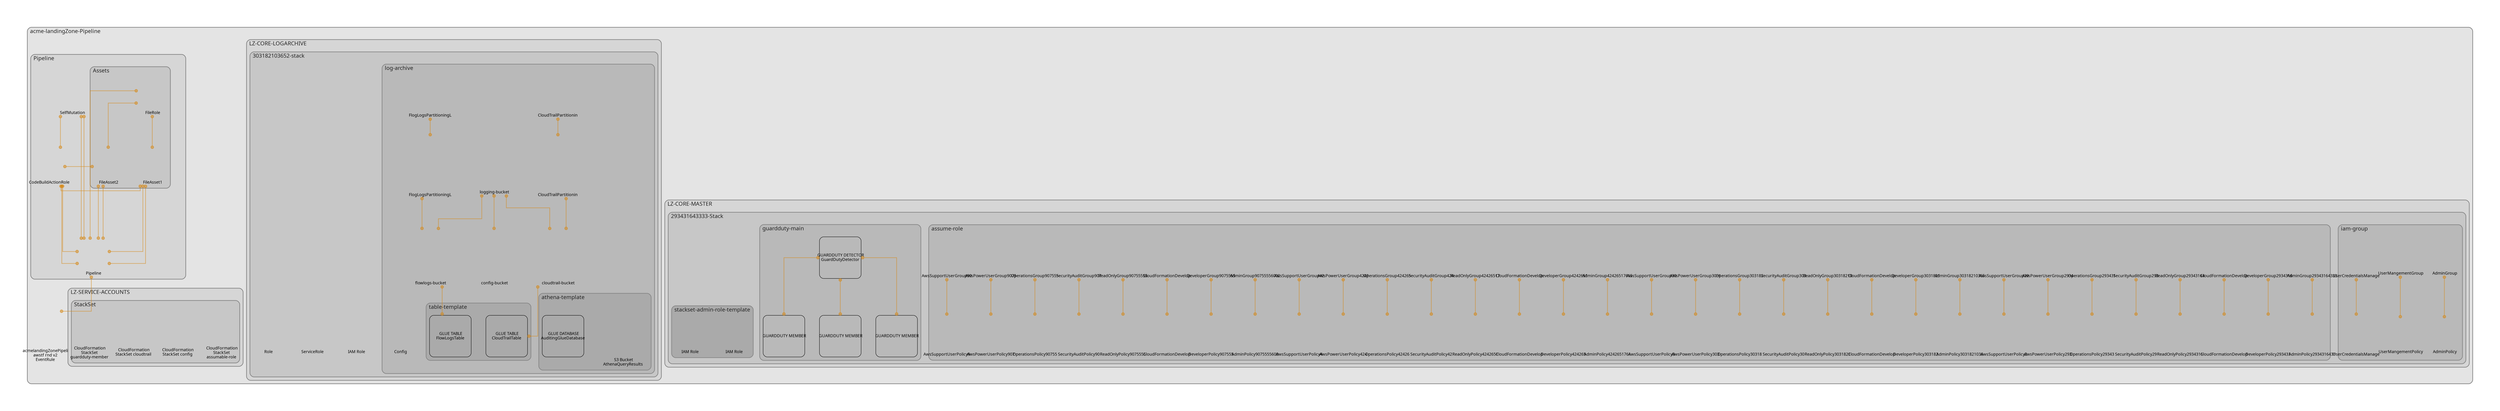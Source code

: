 digraph "Diagram" {
  splines = "ortho";
  pad = "1.0";
  nodesep = "0.60";
  ranksep = "0.75";
  fontname = "Sans-Serif";
  fontsize = "15";
  dpi = "200";
  rankdir = "BT";
  compound = "true";
  fontcolor = "#222222";
  edge [
    color = "#D5871488",
    penwidth = 2,
    arrowhead = "dot",
    arrowtail = "dot",
  ];
  node [
    shape = "box",
    style = "rounded",
    fixedsize = true,
    width = 1.7,
    height = 1.7,
    labelloc = "c",
    imagescale = true,
    fontname = "Sans-Serif",
    fontsize = 8,
    margin = 8,
  ];
  subgraph "acme-landingZone-Pipeline" {
    subgraph "cluster-SubGraph.acme-landingZone-Pipeline" {
      graph [
        label = "acme-landingZone-Pipeline",
        labelloc = "b",
        labeljust = "l",
        margin = "10",
        fontsize = "16",
        penwidth = "2",
        pencolor = "#888888",
        style = "filled,rounded",
        fillcolor = "#e4e4e4",
      ];
      "acme-landingZone-Pipeline/Repository/acmelandingZonePipeline94868EA7-awstf-rnd-v2-EventRule" [
        label = "\nacmelandingZonePipeli\nawstf rnd v2\nEventRule",
        fontsize = 12,
        image = "/Users/younghonoh/.npm/_npx/b98735c91b702b55/node_modules/cdk-dia/icons/aws/Service/Arch_App-Integration/Arch_64/Arch_Amazon-EventBridge_64@5x.png",
        imagescale = "true",
        imagepos = "tc",
        penwidth = "0",
        shape = "node",
        fixedsize = "true",
        labelloc = "b",
        width = 1.2,
        height = 2.114,
      ];
      subgraph "cluster-SubGraph.Pipeline" {
        graph [
          label = "Pipeline",
          labelloc = "b",
          labeljust = "l",
          margin = "10",
          fontsize = "16",
          penwidth = "2",
          pencolor = "#888888",
          style = "filled,rounded",
          fillcolor = "#d6d6d6",
        ];
        "acme-landingZone-Pipeline/Pipeline/Pipeline" [
          label = " Pipeline",
          fontsize = 12,
          image = "/Users/younghonoh/.npm/_npx/b98735c91b702b55/node_modules/cdk-dia/icons/aws/Service/Arch_Developer- Tools/64/Arch_AWS-CodePipeline_64@5x.png",
          imagescale = "true",
          imagepos = "tc",
          penwidth = "0",
          shape = "node",
          fixedsize = "true",
          labelloc = "b",
          width = 1.2,
          height = 1.466,
        ];
        "acme-landingZone-Pipeline/Pipeline/CodeBuildActionRole" [
          label = " CodeBuildActionRole",
          fontsize = 12,
          image = "/Users/younghonoh/.npm/_npx/b98735c91b702b55/node_modules/cdk-dia/icons/aws/Service/Arch_Security-Identity-Compliance/64/Arch_AWS-Identity-and-Access-Management_64@5x.png",
          imagescale = "true",
          imagepos = "tc",
          penwidth = "0",
          shape = "node",
          fixedsize = "true",
          labelloc = "b",
          width = 1.2,
          height = 1.466,
        ];
        "acme-landingZone-Pipeline/Pipeline/UpdatePipeline/SelfMutation" [
          label = " SelfMutation",
          fontsize = 12,
          image = "/Users/younghonoh/.npm/_npx/b98735c91b702b55/node_modules/cdk-dia/icons/aws/Service/Arch_Developer- Tools/64/Arch_Amazon-CodeBuild_64@5x.png",
          imagescale = "true",
          imagepos = "tc",
          penwidth = "0",
          shape = "node",
          fixedsize = "true",
          labelloc = "b",
          width = 1.2,
          height = 1.466,
        ];
        subgraph "cluster-SubGraph.Assets" {
          graph [
            label = "Assets",
            labelloc = "b",
            labeljust = "l",
            margin = "10",
            fontsize = "16",
            penwidth = "2",
            pencolor = "#888888",
            style = "filled,rounded",
            fillcolor = "#c7c7c7",
          ];
          "acme-landingZone-Pipeline/Pipeline/Assets/FileRole" [
            label = " FileRole",
            fontsize = 12,
            image = "/Users/younghonoh/.npm/_npx/b98735c91b702b55/node_modules/cdk-dia/icons/aws/Service/Arch_Security-Identity-Compliance/64/Arch_AWS-Identity-and-Access-Management_64@5x.png",
            imagescale = "true",
            imagepos = "tc",
            penwidth = "0",
            shape = "node",
            fixedsize = "true",
            labelloc = "b",
            width = 1.2,
            height = 1.466,
          ];
          "acme-landingZone-Pipeline/Pipeline/Assets/FileAsset1" [
            label = " FileAsset1",
            fontsize = 12,
            image = "/Users/younghonoh/.npm/_npx/b98735c91b702b55/node_modules/cdk-dia/icons/aws/Service/Arch_Developer- Tools/64/Arch_Amazon-CodeBuild_64@5x.png",
            imagescale = "true",
            imagepos = "tc",
            penwidth = "0",
            shape = "node",
            fixedsize = "true",
            labelloc = "b",
            width = 1.2,
            height = 1.466,
          ];
          "acme-landingZone-Pipeline/Pipeline/Assets/FileAsset2" [
            label = " FileAsset2",
            fontsize = 12,
            image = "/Users/younghonoh/.npm/_npx/b98735c91b702b55/node_modules/cdk-dia/icons/aws/Service/Arch_Developer- Tools/64/Arch_Amazon-CodeBuild_64@5x.png",
            imagescale = "true",
            imagepos = "tc",
            penwidth = "0",
            shape = "node",
            fixedsize = "true",
            labelloc = "b",
            width = 1.2,
            height = 1.466,
          ];
        }
      }
      subgraph "cluster-SubGraph.LZ-CORE-MASTER" {
        graph [
          label = "LZ-CORE-MASTER",
          labelloc = "b",
          labeljust = "l",
          margin = "10",
          fontsize = "16",
          penwidth = "2",
          pencolor = "#888888",
          style = "filled,rounded",
          fillcolor = "#d6d6d6",
        ];
        subgraph "cluster-SubGraph.293431643333-Stack" {
          graph [
            label = "293431643333-Stack",
            labelloc = "b",
            labeljust = "l",
            margin = "10",
            fontsize = "16",
            penwidth = "2",
            pencolor = "#888888",
            style = "filled,rounded",
            fillcolor = "#c7c7c7",
          ];
          subgraph "cluster-SubGraph.iam-group" {
            graph [
              label = "iam-group",
              labelloc = "b",
              labeljust = "l",
              margin = "10",
              fontsize = "16",
              penwidth = "2",
              pencolor = "#888888",
              style = "filled,rounded",
              fillcolor = "#b9b9b9",
            ];
            "acme-landingZone-Pipeline/LZ-CORE-MASTER/293431643333-Stack/iam-group/AdminGroup" [
              label = " AdminGroup",
              fontsize = 12,
              image = "/Users/younghonoh/.npm/_npx/b98735c91b702b55/node_modules/cdk-dia/icons/aws/Service/Arch_Security-Identity-Compliance/64/Arch_AWS-Identity-and-Access-Management_64@5x.png",
              imagescale = "true",
              imagepos = "tc",
              penwidth = "0",
              shape = "node",
              fixedsize = "true",
              labelloc = "b",
              width = 1.2,
              height = 1.466,
            ];
            "acme-landingZone-Pipeline/LZ-CORE-MASTER/293431643333-Stack/iam-group/AdminPolicy" [
              label = " AdminPolicy",
              fontsize = 12,
              image = "/Users/younghonoh/.npm/_npx/b98735c91b702b55/node_modules/cdk-dia/icons/aws/Service/Arch_Security-Identity-Compliance/64/Arch_AWS-Identity-and-Access-Management_64@5x.png",
              imagescale = "true",
              imagepos = "tc",
              penwidth = "0",
              shape = "node",
              fixedsize = "true",
              labelloc = "b",
              width = 1.2,
              height = 1.466,
            ];
            "acme-landingZone-Pipeline/LZ-CORE-MASTER/293431643333-Stack/iam-group/UserMangementGroup" [
              label = " UserMangementGroup",
              fontsize = 12,
              image = "/Users/younghonoh/.npm/_npx/b98735c91b702b55/node_modules/cdk-dia/icons/aws/Service/Arch_Security-Identity-Compliance/64/Arch_AWS-Identity-and-Access-Management_64@5x.png",
              imagescale = "true",
              imagepos = "tc",
              penwidth = "0",
              shape = "node",
              fixedsize = "true",
              labelloc = "b",
              width = 1.2,
              height = 1.466,
            ];
            "acme-landingZone-Pipeline/LZ-CORE-MASTER/293431643333-Stack/iam-group/UserMangementPolicy" [
              label = " UserMangementPolicy",
              fontsize = 12,
              image = "/Users/younghonoh/.npm/_npx/b98735c91b702b55/node_modules/cdk-dia/icons/aws/Service/Arch_Security-Identity-Compliance/64/Arch_AWS-Identity-and-Access-Management_64@5x.png",
              imagescale = "true",
              imagepos = "tc",
              penwidth = "0",
              shape = "node",
              fixedsize = "true",
              labelloc = "b",
              width = 1.2,
              height = 1.466,
            ];
            "acme-landingZone-Pipeline/LZ-CORE-MASTER/293431643333-Stack/iam-group/UserCredentialsManagement" [
              label = "\nUserCredentialsManage",
              fontsize = 12,
              image = "/Users/younghonoh/.npm/_npx/b98735c91b702b55/node_modules/cdk-dia/icons/aws/Service/Arch_Security-Identity-Compliance/64/Arch_AWS-Identity-and-Access-Management_64@5x.png",
              imagescale = "true",
              imagepos = "tc",
              penwidth = "0",
              shape = "node",
              fixedsize = "true",
              labelloc = "b",
              width = 1.2,
              height = 1.682,
            ];
            "acme-landingZone-Pipeline/LZ-CORE-MASTER/293431643333-Stack/iam-group/UserCredentialsManagementPolicy" [
              label = "\nUserCredentialsManage",
              fontsize = 12,
              image = "/Users/younghonoh/.npm/_npx/b98735c91b702b55/node_modules/cdk-dia/icons/aws/Service/Arch_Security-Identity-Compliance/64/Arch_AWS-Identity-and-Access-Management_64@5x.png",
              imagescale = "true",
              imagepos = "tc",
              penwidth = "0",
              shape = "node",
              fixedsize = "true",
              labelloc = "b",
              width = 1.2,
              height = 1.682,
            ];
          }
          subgraph "cluster-SubGraph.assume-role" {
            graph [
              label = "assume-role",
              labelloc = "b",
              labeljust = "l",
              margin = "10",
              fontsize = "16",
              penwidth = "2",
              pencolor = "#888888",
              style = "filled,rounded",
              fillcolor = "#b9b9b9",
            ];
            "acme-landingZone-Pipeline/LZ-CORE-MASTER/293431643333-Stack/assume-role/AdminGroup293431643333" [
              label = "\nAdminGroup29343164333",
              fontsize = 12,
              image = "/Users/younghonoh/.npm/_npx/b98735c91b702b55/node_modules/cdk-dia/icons/aws/Service/Arch_Security-Identity-Compliance/64/Arch_AWS-Identity-and-Access-Management_64@5x.png",
              imagescale = "true",
              imagepos = "tc",
              penwidth = "0",
              shape = "node",
              fixedsize = "true",
              labelloc = "b",
              width = 1.2,
              height = 1.682,
            ];
            "acme-landingZone-Pipeline/LZ-CORE-MASTER/293431643333-Stack/assume-role/AdminPolicy293431643333" [
              label = "\nAdminPolicy2934316433",
              fontsize = 12,
              image = "/Users/younghonoh/.npm/_npx/b98735c91b702b55/node_modules/cdk-dia/icons/aws/Service/Arch_Security-Identity-Compliance/64/Arch_AWS-Identity-and-Access-Management_64@5x.png",
              imagescale = "true",
              imagepos = "tc",
              penwidth = "0",
              shape = "node",
              fixedsize = "true",
              labelloc = "b",
              width = 1.2,
              height = 1.682,
            ];
            "acme-landingZone-Pipeline/LZ-CORE-MASTER/293431643333-Stack/assume-role/DeveloperGroup293431643333" [
              label = "\nDeveloperGroup2934316",
              fontsize = 12,
              image = "/Users/younghonoh/.npm/_npx/b98735c91b702b55/node_modules/cdk-dia/icons/aws/Service/Arch_Security-Identity-Compliance/64/Arch_AWS-Identity-and-Access-Management_64@5x.png",
              imagescale = "true",
              imagepos = "tc",
              penwidth = "0",
              shape = "node",
              fixedsize = "true",
              labelloc = "b",
              width = 1.2,
              height = 1.682,
            ];
            "acme-landingZone-Pipeline/LZ-CORE-MASTER/293431643333-Stack/assume-role/DeveloperPolicy293431643333" [
              label = "\nDeveloperPolicy293431",
              fontsize = 12,
              image = "/Users/younghonoh/.npm/_npx/b98735c91b702b55/node_modules/cdk-dia/icons/aws/Service/Arch_Security-Identity-Compliance/64/Arch_AWS-Identity-and-Access-Management_64@5x.png",
              imagescale = "true",
              imagepos = "tc",
              penwidth = "0",
              shape = "node",
              fixedsize = "true",
              labelloc = "b",
              width = 1.2,
              height = 1.682,
            ];
            "acme-landingZone-Pipeline/LZ-CORE-MASTER/293431643333-Stack/assume-role/CloudFormationDeveloperGroup293431643333" [
              label = "\nCloudFormationDevelop",
              fontsize = 12,
              image = "/Users/younghonoh/.npm/_npx/b98735c91b702b55/node_modules/cdk-dia/icons/aws/Service/Arch_Security-Identity-Compliance/64/Arch_AWS-Identity-and-Access-Management_64@5x.png",
              imagescale = "true",
              imagepos = "tc",
              penwidth = "0",
              shape = "node",
              fixedsize = "true",
              labelloc = "b",
              width = 1.2,
              height = 1.682,
            ];
            "acme-landingZone-Pipeline/LZ-CORE-MASTER/293431643333-Stack/assume-role/CloudFormationDeveloperPolicy293431643333" [
              label = "\nCloudFormationDevelop",
              fontsize = 12,
              image = "/Users/younghonoh/.npm/_npx/b98735c91b702b55/node_modules/cdk-dia/icons/aws/Service/Arch_Security-Identity-Compliance/64/Arch_AWS-Identity-and-Access-Management_64@5x.png",
              imagescale = "true",
              imagepos = "tc",
              penwidth = "0",
              shape = "node",
              fixedsize = "true",
              labelloc = "b",
              width = 1.2,
              height = 1.682,
            ];
            "acme-landingZone-Pipeline/LZ-CORE-MASTER/293431643333-Stack/assume-role/ReadOnlyGroup293431643333" [
              label = "\nReadOnlyGroup29343164",
              fontsize = 12,
              image = "/Users/younghonoh/.npm/_npx/b98735c91b702b55/node_modules/cdk-dia/icons/aws/Service/Arch_Security-Identity-Compliance/64/Arch_AWS-Identity-and-Access-Management_64@5x.png",
              imagescale = "true",
              imagepos = "tc",
              penwidth = "0",
              shape = "node",
              fixedsize = "true",
              labelloc = "b",
              width = 1.2,
              height = 1.682,
            ];
            "acme-landingZone-Pipeline/LZ-CORE-MASTER/293431643333-Stack/assume-role/ReadOnlyPolicy293431643333" [
              label = "\nReadOnlyPolicy2934316",
              fontsize = 12,
              image = "/Users/younghonoh/.npm/_npx/b98735c91b702b55/node_modules/cdk-dia/icons/aws/Service/Arch_Security-Identity-Compliance/64/Arch_AWS-Identity-and-Access-Management_64@5x.png",
              imagescale = "true",
              imagepos = "tc",
              penwidth = "0",
              shape = "node",
              fixedsize = "true",
              labelloc = "b",
              width = 1.2,
              height = 1.682,
            ];
            "acme-landingZone-Pipeline/LZ-CORE-MASTER/293431643333-Stack/assume-role/SecurityAuditGroup293431643333" [
              label = "\nSecurityAuditGroup293",
              fontsize = 12,
              image = "/Users/younghonoh/.npm/_npx/b98735c91b702b55/node_modules/cdk-dia/icons/aws/Service/Arch_Security-Identity-Compliance/64/Arch_AWS-Identity-and-Access-Management_64@5x.png",
              imagescale = "true",
              imagepos = "tc",
              penwidth = "0",
              shape = "node",
              fixedsize = "true",
              labelloc = "b",
              width = 1.2,
              height = 1.682,
            ];
            "acme-landingZone-Pipeline/LZ-CORE-MASTER/293431643333-Stack/assume-role/SecurityAuditPolicy293431643333" [
              label = "\nSecurityAuditPolicy29",
              fontsize = 12,
              image = "/Users/younghonoh/.npm/_npx/b98735c91b702b55/node_modules/cdk-dia/icons/aws/Service/Arch_Security-Identity-Compliance/64/Arch_AWS-Identity-and-Access-Management_64@5x.png",
              imagescale = "true",
              imagepos = "tc",
              penwidth = "0",
              shape = "node",
              fixedsize = "true",
              labelloc = "b",
              width = 1.2,
              height = 1.682,
            ];
            "acme-landingZone-Pipeline/LZ-CORE-MASTER/293431643333-Stack/assume-role/OperationsGroup293431643333" [
              label = "\nOperationsGroup293431",
              fontsize = 12,
              image = "/Users/younghonoh/.npm/_npx/b98735c91b702b55/node_modules/cdk-dia/icons/aws/Service/Arch_Security-Identity-Compliance/64/Arch_AWS-Identity-and-Access-Management_64@5x.png",
              imagescale = "true",
              imagepos = "tc",
              penwidth = "0",
              shape = "node",
              fixedsize = "true",
              labelloc = "b",
              width = 1.2,
              height = 1.682,
            ];
            "acme-landingZone-Pipeline/LZ-CORE-MASTER/293431643333-Stack/assume-role/OperationsPolicy293431643333" [
              label = "\nOperationsPolicy29343",
              fontsize = 12,
              image = "/Users/younghonoh/.npm/_npx/b98735c91b702b55/node_modules/cdk-dia/icons/aws/Service/Arch_Security-Identity-Compliance/64/Arch_AWS-Identity-and-Access-Management_64@5x.png",
              imagescale = "true",
              imagepos = "tc",
              penwidth = "0",
              shape = "node",
              fixedsize = "true",
              labelloc = "b",
              width = 1.2,
              height = 1.682,
            ];
            "acme-landingZone-Pipeline/LZ-CORE-MASTER/293431643333-Stack/assume-role/AwsPowerUserGroup293431643333" [
              label = "\nAwsPowerUserGroup2934",
              fontsize = 12,
              image = "/Users/younghonoh/.npm/_npx/b98735c91b702b55/node_modules/cdk-dia/icons/aws/Service/Arch_Security-Identity-Compliance/64/Arch_AWS-Identity-and-Access-Management_64@5x.png",
              imagescale = "true",
              imagepos = "tc",
              penwidth = "0",
              shape = "node",
              fixedsize = "true",
              labelloc = "b",
              width = 1.2,
              height = 1.682,
            ];
            "acme-landingZone-Pipeline/LZ-CORE-MASTER/293431643333-Stack/assume-role/AwsPowerUserPolicy293431643333" [
              label = "\nAwsPowerUserPolicy293",
              fontsize = 12,
              image = "/Users/younghonoh/.npm/_npx/b98735c91b702b55/node_modules/cdk-dia/icons/aws/Service/Arch_Security-Identity-Compliance/64/Arch_AWS-Identity-and-Access-Management_64@5x.png",
              imagescale = "true",
              imagepos = "tc",
              penwidth = "0",
              shape = "node",
              fixedsize = "true",
              labelloc = "b",
              width = 1.2,
              height = 1.682,
            ];
            "acme-landingZone-Pipeline/LZ-CORE-MASTER/293431643333-Stack/assume-role/AwsSupportUserGroup293431643333" [
              label = "\nAwsSupportUserGroup29",
              fontsize = 12,
              image = "/Users/younghonoh/.npm/_npx/b98735c91b702b55/node_modules/cdk-dia/icons/aws/Service/Arch_Security-Identity-Compliance/64/Arch_AWS-Identity-and-Access-Management_64@5x.png",
              imagescale = "true",
              imagepos = "tc",
              penwidth = "0",
              shape = "node",
              fixedsize = "true",
              labelloc = "b",
              width = 1.2,
              height = 1.682,
            ];
            "acme-landingZone-Pipeline/LZ-CORE-MASTER/293431643333-Stack/assume-role/AwsSupportUserPolicy293431643333" [
              label = "\nAwsSupportUserPolicy2",
              fontsize = 12,
              image = "/Users/younghonoh/.npm/_npx/b98735c91b702b55/node_modules/cdk-dia/icons/aws/Service/Arch_Security-Identity-Compliance/64/Arch_AWS-Identity-and-Access-Management_64@5x.png",
              imagescale = "true",
              imagepos = "tc",
              penwidth = "0",
              shape = "node",
              fixedsize = "true",
              labelloc = "b",
              width = 1.2,
              height = 1.682,
            ];
            "acme-landingZone-Pipeline/LZ-CORE-MASTER/293431643333-Stack/assume-role/AdminGroup303182103652" [
              label = "\nAdminGroup30318210365",
              fontsize = 12,
              image = "/Users/younghonoh/.npm/_npx/b98735c91b702b55/node_modules/cdk-dia/icons/aws/Service/Arch_Security-Identity-Compliance/64/Arch_AWS-Identity-and-Access-Management_64@5x.png",
              imagescale = "true",
              imagepos = "tc",
              penwidth = "0",
              shape = "node",
              fixedsize = "true",
              labelloc = "b",
              width = 1.2,
              height = 1.682,
            ];
            "acme-landingZone-Pipeline/LZ-CORE-MASTER/293431643333-Stack/assume-role/AdminPolicy303182103652" [
              label = "\nAdminPolicy3031821036",
              fontsize = 12,
              image = "/Users/younghonoh/.npm/_npx/b98735c91b702b55/node_modules/cdk-dia/icons/aws/Service/Arch_Security-Identity-Compliance/64/Arch_AWS-Identity-and-Access-Management_64@5x.png",
              imagescale = "true",
              imagepos = "tc",
              penwidth = "0",
              shape = "node",
              fixedsize = "true",
              labelloc = "b",
              width = 1.2,
              height = 1.682,
            ];
            "acme-landingZone-Pipeline/LZ-CORE-MASTER/293431643333-Stack/assume-role/DeveloperGroup303182103652" [
              label = "\nDeveloperGroup3031821",
              fontsize = 12,
              image = "/Users/younghonoh/.npm/_npx/b98735c91b702b55/node_modules/cdk-dia/icons/aws/Service/Arch_Security-Identity-Compliance/64/Arch_AWS-Identity-and-Access-Management_64@5x.png",
              imagescale = "true",
              imagepos = "tc",
              penwidth = "0",
              shape = "node",
              fixedsize = "true",
              labelloc = "b",
              width = 1.2,
              height = 1.682,
            ];
            "acme-landingZone-Pipeline/LZ-CORE-MASTER/293431643333-Stack/assume-role/DeveloperPolicy303182103652" [
              label = "\nDeveloperPolicy303182",
              fontsize = 12,
              image = "/Users/younghonoh/.npm/_npx/b98735c91b702b55/node_modules/cdk-dia/icons/aws/Service/Arch_Security-Identity-Compliance/64/Arch_AWS-Identity-and-Access-Management_64@5x.png",
              imagescale = "true",
              imagepos = "tc",
              penwidth = "0",
              shape = "node",
              fixedsize = "true",
              labelloc = "b",
              width = 1.2,
              height = 1.682,
            ];
            "acme-landingZone-Pipeline/LZ-CORE-MASTER/293431643333-Stack/assume-role/CloudFormationDeveloperGroup303182103652" [
              label = "\nCloudFormationDevelop",
              fontsize = 12,
              image = "/Users/younghonoh/.npm/_npx/b98735c91b702b55/node_modules/cdk-dia/icons/aws/Service/Arch_Security-Identity-Compliance/64/Arch_AWS-Identity-and-Access-Management_64@5x.png",
              imagescale = "true",
              imagepos = "tc",
              penwidth = "0",
              shape = "node",
              fixedsize = "true",
              labelloc = "b",
              width = 1.2,
              height = 1.682,
            ];
            "acme-landingZone-Pipeline/LZ-CORE-MASTER/293431643333-Stack/assume-role/CloudFormationDeveloperPolicy303182103652" [
              label = "\nCloudFormationDevelop",
              fontsize = 12,
              image = "/Users/younghonoh/.npm/_npx/b98735c91b702b55/node_modules/cdk-dia/icons/aws/Service/Arch_Security-Identity-Compliance/64/Arch_AWS-Identity-and-Access-Management_64@5x.png",
              imagescale = "true",
              imagepos = "tc",
              penwidth = "0",
              shape = "node",
              fixedsize = "true",
              labelloc = "b",
              width = 1.2,
              height = 1.682,
            ];
            "acme-landingZone-Pipeline/LZ-CORE-MASTER/293431643333-Stack/assume-role/ReadOnlyGroup303182103652" [
              label = "\nReadOnlyGroup30318210",
              fontsize = 12,
              image = "/Users/younghonoh/.npm/_npx/b98735c91b702b55/node_modules/cdk-dia/icons/aws/Service/Arch_Security-Identity-Compliance/64/Arch_AWS-Identity-and-Access-Management_64@5x.png",
              imagescale = "true",
              imagepos = "tc",
              penwidth = "0",
              shape = "node",
              fixedsize = "true",
              labelloc = "b",
              width = 1.2,
              height = 1.682,
            ];
            "acme-landingZone-Pipeline/LZ-CORE-MASTER/293431643333-Stack/assume-role/ReadOnlyPolicy303182103652" [
              label = "\nReadOnlyPolicy3031821",
              fontsize = 12,
              image = "/Users/younghonoh/.npm/_npx/b98735c91b702b55/node_modules/cdk-dia/icons/aws/Service/Arch_Security-Identity-Compliance/64/Arch_AWS-Identity-and-Access-Management_64@5x.png",
              imagescale = "true",
              imagepos = "tc",
              penwidth = "0",
              shape = "node",
              fixedsize = "true",
              labelloc = "b",
              width = 1.2,
              height = 1.682,
            ];
            "acme-landingZone-Pipeline/LZ-CORE-MASTER/293431643333-Stack/assume-role/SecurityAuditGroup303182103652" [
              label = "\nSecurityAuditGroup303",
              fontsize = 12,
              image = "/Users/younghonoh/.npm/_npx/b98735c91b702b55/node_modules/cdk-dia/icons/aws/Service/Arch_Security-Identity-Compliance/64/Arch_AWS-Identity-and-Access-Management_64@5x.png",
              imagescale = "true",
              imagepos = "tc",
              penwidth = "0",
              shape = "node",
              fixedsize = "true",
              labelloc = "b",
              width = 1.2,
              height = 1.682,
            ];
            "acme-landingZone-Pipeline/LZ-CORE-MASTER/293431643333-Stack/assume-role/SecurityAuditPolicy303182103652" [
              label = "\nSecurityAuditPolicy30",
              fontsize = 12,
              image = "/Users/younghonoh/.npm/_npx/b98735c91b702b55/node_modules/cdk-dia/icons/aws/Service/Arch_Security-Identity-Compliance/64/Arch_AWS-Identity-and-Access-Management_64@5x.png",
              imagescale = "true",
              imagepos = "tc",
              penwidth = "0",
              shape = "node",
              fixedsize = "true",
              labelloc = "b",
              width = 1.2,
              height = 1.682,
            ];
            "acme-landingZone-Pipeline/LZ-CORE-MASTER/293431643333-Stack/assume-role/OperationsGroup303182103652" [
              label = "\nOperationsGroup303182",
              fontsize = 12,
              image = "/Users/younghonoh/.npm/_npx/b98735c91b702b55/node_modules/cdk-dia/icons/aws/Service/Arch_Security-Identity-Compliance/64/Arch_AWS-Identity-and-Access-Management_64@5x.png",
              imagescale = "true",
              imagepos = "tc",
              penwidth = "0",
              shape = "node",
              fixedsize = "true",
              labelloc = "b",
              width = 1.2,
              height = 1.682,
            ];
            "acme-landingZone-Pipeline/LZ-CORE-MASTER/293431643333-Stack/assume-role/OperationsPolicy303182103652" [
              label = "\nOperationsPolicy30318",
              fontsize = 12,
              image = "/Users/younghonoh/.npm/_npx/b98735c91b702b55/node_modules/cdk-dia/icons/aws/Service/Arch_Security-Identity-Compliance/64/Arch_AWS-Identity-and-Access-Management_64@5x.png",
              imagescale = "true",
              imagepos = "tc",
              penwidth = "0",
              shape = "node",
              fixedsize = "true",
              labelloc = "b",
              width = 1.2,
              height = 1.682,
            ];
            "acme-landingZone-Pipeline/LZ-CORE-MASTER/293431643333-Stack/assume-role/AwsPowerUserGroup303182103652" [
              label = "\nAwsPowerUserGroup3031",
              fontsize = 12,
              image = "/Users/younghonoh/.npm/_npx/b98735c91b702b55/node_modules/cdk-dia/icons/aws/Service/Arch_Security-Identity-Compliance/64/Arch_AWS-Identity-and-Access-Management_64@5x.png",
              imagescale = "true",
              imagepos = "tc",
              penwidth = "0",
              shape = "node",
              fixedsize = "true",
              labelloc = "b",
              width = 1.2,
              height = 1.682,
            ];
            "acme-landingZone-Pipeline/LZ-CORE-MASTER/293431643333-Stack/assume-role/AwsPowerUserPolicy303182103652" [
              label = "\nAwsPowerUserPolicy303",
              fontsize = 12,
              image = "/Users/younghonoh/.npm/_npx/b98735c91b702b55/node_modules/cdk-dia/icons/aws/Service/Arch_Security-Identity-Compliance/64/Arch_AWS-Identity-and-Access-Management_64@5x.png",
              imagescale = "true",
              imagepos = "tc",
              penwidth = "0",
              shape = "node",
              fixedsize = "true",
              labelloc = "b",
              width = 1.2,
              height = 1.682,
            ];
            "acme-landingZone-Pipeline/LZ-CORE-MASTER/293431643333-Stack/assume-role/AwsSupportUserGroup303182103652" [
              label = "\nAwsSupportUserGroup30",
              fontsize = 12,
              image = "/Users/younghonoh/.npm/_npx/b98735c91b702b55/node_modules/cdk-dia/icons/aws/Service/Arch_Security-Identity-Compliance/64/Arch_AWS-Identity-and-Access-Management_64@5x.png",
              imagescale = "true",
              imagepos = "tc",
              penwidth = "0",
              shape = "node",
              fixedsize = "true",
              labelloc = "b",
              width = 1.2,
              height = 1.682,
            ];
            "acme-landingZone-Pipeline/LZ-CORE-MASTER/293431643333-Stack/assume-role/AwsSupportUserPolicy303182103652" [
              label = "\nAwsSupportUserPolicy3",
              fontsize = 12,
              image = "/Users/younghonoh/.npm/_npx/b98735c91b702b55/node_modules/cdk-dia/icons/aws/Service/Arch_Security-Identity-Compliance/64/Arch_AWS-Identity-and-Access-Management_64@5x.png",
              imagescale = "true",
              imagepos = "tc",
              penwidth = "0",
              shape = "node",
              fixedsize = "true",
              labelloc = "b",
              width = 1.2,
              height = 1.682,
            ];
            "acme-landingZone-Pipeline/LZ-CORE-MASTER/293431643333-Stack/assume-role/AdminGroup424265176155" [
              label = "\nAdminGroup42426517615",
              fontsize = 12,
              image = "/Users/younghonoh/.npm/_npx/b98735c91b702b55/node_modules/cdk-dia/icons/aws/Service/Arch_Security-Identity-Compliance/64/Arch_AWS-Identity-and-Access-Management_64@5x.png",
              imagescale = "true",
              imagepos = "tc",
              penwidth = "0",
              shape = "node",
              fixedsize = "true",
              labelloc = "b",
              width = 1.2,
              height = 1.682,
            ];
            "acme-landingZone-Pipeline/LZ-CORE-MASTER/293431643333-Stack/assume-role/AdminPolicy424265176155" [
              label = "\nAdminPolicy4242651761",
              fontsize = 12,
              image = "/Users/younghonoh/.npm/_npx/b98735c91b702b55/node_modules/cdk-dia/icons/aws/Service/Arch_Security-Identity-Compliance/64/Arch_AWS-Identity-and-Access-Management_64@5x.png",
              imagescale = "true",
              imagepos = "tc",
              penwidth = "0",
              shape = "node",
              fixedsize = "true",
              labelloc = "b",
              width = 1.2,
              height = 1.682,
            ];
            "acme-landingZone-Pipeline/LZ-CORE-MASTER/293431643333-Stack/assume-role/DeveloperGroup424265176155" [
              label = "\nDeveloperGroup4242651",
              fontsize = 12,
              image = "/Users/younghonoh/.npm/_npx/b98735c91b702b55/node_modules/cdk-dia/icons/aws/Service/Arch_Security-Identity-Compliance/64/Arch_AWS-Identity-and-Access-Management_64@5x.png",
              imagescale = "true",
              imagepos = "tc",
              penwidth = "0",
              shape = "node",
              fixedsize = "true",
              labelloc = "b",
              width = 1.2,
              height = 1.682,
            ];
            "acme-landingZone-Pipeline/LZ-CORE-MASTER/293431643333-Stack/assume-role/DeveloperPolicy424265176155" [
              label = "\nDeveloperPolicy424265",
              fontsize = 12,
              image = "/Users/younghonoh/.npm/_npx/b98735c91b702b55/node_modules/cdk-dia/icons/aws/Service/Arch_Security-Identity-Compliance/64/Arch_AWS-Identity-and-Access-Management_64@5x.png",
              imagescale = "true",
              imagepos = "tc",
              penwidth = "0",
              shape = "node",
              fixedsize = "true",
              labelloc = "b",
              width = 1.2,
              height = 1.682,
            ];
            "acme-landingZone-Pipeline/LZ-CORE-MASTER/293431643333-Stack/assume-role/CloudFormationDeveloperGroup424265176155" [
              label = "\nCloudFormationDevelop",
              fontsize = 12,
              image = "/Users/younghonoh/.npm/_npx/b98735c91b702b55/node_modules/cdk-dia/icons/aws/Service/Arch_Security-Identity-Compliance/64/Arch_AWS-Identity-and-Access-Management_64@5x.png",
              imagescale = "true",
              imagepos = "tc",
              penwidth = "0",
              shape = "node",
              fixedsize = "true",
              labelloc = "b",
              width = 1.2,
              height = 1.682,
            ];
            "acme-landingZone-Pipeline/LZ-CORE-MASTER/293431643333-Stack/assume-role/CloudFormationDeveloperPolicy424265176155" [
              label = "\nCloudFormationDevelop",
              fontsize = 12,
              image = "/Users/younghonoh/.npm/_npx/b98735c91b702b55/node_modules/cdk-dia/icons/aws/Service/Arch_Security-Identity-Compliance/64/Arch_AWS-Identity-and-Access-Management_64@5x.png",
              imagescale = "true",
              imagepos = "tc",
              penwidth = "0",
              shape = "node",
              fixedsize = "true",
              labelloc = "b",
              width = 1.2,
              height = 1.682,
            ];
            "acme-landingZone-Pipeline/LZ-CORE-MASTER/293431643333-Stack/assume-role/ReadOnlyGroup424265176155" [
              label = "\nReadOnlyGroup42426517",
              fontsize = 12,
              image = "/Users/younghonoh/.npm/_npx/b98735c91b702b55/node_modules/cdk-dia/icons/aws/Service/Arch_Security-Identity-Compliance/64/Arch_AWS-Identity-and-Access-Management_64@5x.png",
              imagescale = "true",
              imagepos = "tc",
              penwidth = "0",
              shape = "node",
              fixedsize = "true",
              labelloc = "b",
              width = 1.2,
              height = 1.682,
            ];
            "acme-landingZone-Pipeline/LZ-CORE-MASTER/293431643333-Stack/assume-role/ReadOnlyPolicy424265176155" [
              label = "\nReadOnlyPolicy4242651",
              fontsize = 12,
              image = "/Users/younghonoh/.npm/_npx/b98735c91b702b55/node_modules/cdk-dia/icons/aws/Service/Arch_Security-Identity-Compliance/64/Arch_AWS-Identity-and-Access-Management_64@5x.png",
              imagescale = "true",
              imagepos = "tc",
              penwidth = "0",
              shape = "node",
              fixedsize = "true",
              labelloc = "b",
              width = 1.2,
              height = 1.682,
            ];
            "acme-landingZone-Pipeline/LZ-CORE-MASTER/293431643333-Stack/assume-role/SecurityAuditGroup424265176155" [
              label = "\nSecurityAuditGroup424",
              fontsize = 12,
              image = "/Users/younghonoh/.npm/_npx/b98735c91b702b55/node_modules/cdk-dia/icons/aws/Service/Arch_Security-Identity-Compliance/64/Arch_AWS-Identity-and-Access-Management_64@5x.png",
              imagescale = "true",
              imagepos = "tc",
              penwidth = "0",
              shape = "node",
              fixedsize = "true",
              labelloc = "b",
              width = 1.2,
              height = 1.682,
            ];
            "acme-landingZone-Pipeline/LZ-CORE-MASTER/293431643333-Stack/assume-role/SecurityAuditPolicy424265176155" [
              label = "\nSecurityAuditPolicy42",
              fontsize = 12,
              image = "/Users/younghonoh/.npm/_npx/b98735c91b702b55/node_modules/cdk-dia/icons/aws/Service/Arch_Security-Identity-Compliance/64/Arch_AWS-Identity-and-Access-Management_64@5x.png",
              imagescale = "true",
              imagepos = "tc",
              penwidth = "0",
              shape = "node",
              fixedsize = "true",
              labelloc = "b",
              width = 1.2,
              height = 1.682,
            ];
            "acme-landingZone-Pipeline/LZ-CORE-MASTER/293431643333-Stack/assume-role/OperationsGroup424265176155" [
              label = "\nOperationsGroup424265",
              fontsize = 12,
              image = "/Users/younghonoh/.npm/_npx/b98735c91b702b55/node_modules/cdk-dia/icons/aws/Service/Arch_Security-Identity-Compliance/64/Arch_AWS-Identity-and-Access-Management_64@5x.png",
              imagescale = "true",
              imagepos = "tc",
              penwidth = "0",
              shape = "node",
              fixedsize = "true",
              labelloc = "b",
              width = 1.2,
              height = 1.682,
            ];
            "acme-landingZone-Pipeline/LZ-CORE-MASTER/293431643333-Stack/assume-role/OperationsPolicy424265176155" [
              label = "\nOperationsPolicy42426",
              fontsize = 12,
              image = "/Users/younghonoh/.npm/_npx/b98735c91b702b55/node_modules/cdk-dia/icons/aws/Service/Arch_Security-Identity-Compliance/64/Arch_AWS-Identity-and-Access-Management_64@5x.png",
              imagescale = "true",
              imagepos = "tc",
              penwidth = "0",
              shape = "node",
              fixedsize = "true",
              labelloc = "b",
              width = 1.2,
              height = 1.682,
            ];
            "acme-landingZone-Pipeline/LZ-CORE-MASTER/293431643333-Stack/assume-role/AwsPowerUserGroup424265176155" [
              label = "\nAwsPowerUserGroup4242",
              fontsize = 12,
              image = "/Users/younghonoh/.npm/_npx/b98735c91b702b55/node_modules/cdk-dia/icons/aws/Service/Arch_Security-Identity-Compliance/64/Arch_AWS-Identity-and-Access-Management_64@5x.png",
              imagescale = "true",
              imagepos = "tc",
              penwidth = "0",
              shape = "node",
              fixedsize = "true",
              labelloc = "b",
              width = 1.2,
              height = 1.682,
            ];
            "acme-landingZone-Pipeline/LZ-CORE-MASTER/293431643333-Stack/assume-role/AwsPowerUserPolicy424265176155" [
              label = "\nAwsPowerUserPolicy424",
              fontsize = 12,
              image = "/Users/younghonoh/.npm/_npx/b98735c91b702b55/node_modules/cdk-dia/icons/aws/Service/Arch_Security-Identity-Compliance/64/Arch_AWS-Identity-and-Access-Management_64@5x.png",
              imagescale = "true",
              imagepos = "tc",
              penwidth = "0",
              shape = "node",
              fixedsize = "true",
              labelloc = "b",
              width = 1.2,
              height = 1.682,
            ];
            "acme-landingZone-Pipeline/LZ-CORE-MASTER/293431643333-Stack/assume-role/AwsSupportUserGroup424265176155" [
              label = "\nAwsSupportUserGroup42",
              fontsize = 12,
              image = "/Users/younghonoh/.npm/_npx/b98735c91b702b55/node_modules/cdk-dia/icons/aws/Service/Arch_Security-Identity-Compliance/64/Arch_AWS-Identity-and-Access-Management_64@5x.png",
              imagescale = "true",
              imagepos = "tc",
              penwidth = "0",
              shape = "node",
              fixedsize = "true",
              labelloc = "b",
              width = 1.2,
              height = 1.682,
            ];
            "acme-landingZone-Pipeline/LZ-CORE-MASTER/293431643333-Stack/assume-role/AwsSupportUserPolicy424265176155" [
              label = "\nAwsSupportUserPolicy4",
              fontsize = 12,
              image = "/Users/younghonoh/.npm/_npx/b98735c91b702b55/node_modules/cdk-dia/icons/aws/Service/Arch_Security-Identity-Compliance/64/Arch_AWS-Identity-and-Access-Management_64@5x.png",
              imagescale = "true",
              imagepos = "tc",
              penwidth = "0",
              shape = "node",
              fixedsize = "true",
              labelloc = "b",
              width = 1.2,
              height = 1.682,
            ];
            "acme-landingZone-Pipeline/LZ-CORE-MASTER/293431643333-Stack/assume-role/AdminGroup907555560021" [
              label = "\nAdminGroup90755556002",
              fontsize = 12,
              image = "/Users/younghonoh/.npm/_npx/b98735c91b702b55/node_modules/cdk-dia/icons/aws/Service/Arch_Security-Identity-Compliance/64/Arch_AWS-Identity-and-Access-Management_64@5x.png",
              imagescale = "true",
              imagepos = "tc",
              penwidth = "0",
              shape = "node",
              fixedsize = "true",
              labelloc = "b",
              width = 1.2,
              height = 1.682,
            ];
            "acme-landingZone-Pipeline/LZ-CORE-MASTER/293431643333-Stack/assume-role/AdminPolicy907555560021" [
              label = "\nAdminPolicy9075555600",
              fontsize = 12,
              image = "/Users/younghonoh/.npm/_npx/b98735c91b702b55/node_modules/cdk-dia/icons/aws/Service/Arch_Security-Identity-Compliance/64/Arch_AWS-Identity-and-Access-Management_64@5x.png",
              imagescale = "true",
              imagepos = "tc",
              penwidth = "0",
              shape = "node",
              fixedsize = "true",
              labelloc = "b",
              width = 1.2,
              height = 1.682,
            ];
            "acme-landingZone-Pipeline/LZ-CORE-MASTER/293431643333-Stack/assume-role/DeveloperGroup907555560021" [
              label = "\nDeveloperGroup9075555",
              fontsize = 12,
              image = "/Users/younghonoh/.npm/_npx/b98735c91b702b55/node_modules/cdk-dia/icons/aws/Service/Arch_Security-Identity-Compliance/64/Arch_AWS-Identity-and-Access-Management_64@5x.png",
              imagescale = "true",
              imagepos = "tc",
              penwidth = "0",
              shape = "node",
              fixedsize = "true",
              labelloc = "b",
              width = 1.2,
              height = 1.682,
            ];
            "acme-landingZone-Pipeline/LZ-CORE-MASTER/293431643333-Stack/assume-role/DeveloperPolicy907555560021" [
              label = "\nDeveloperPolicy907555",
              fontsize = 12,
              image = "/Users/younghonoh/.npm/_npx/b98735c91b702b55/node_modules/cdk-dia/icons/aws/Service/Arch_Security-Identity-Compliance/64/Arch_AWS-Identity-and-Access-Management_64@5x.png",
              imagescale = "true",
              imagepos = "tc",
              penwidth = "0",
              shape = "node",
              fixedsize = "true",
              labelloc = "b",
              width = 1.2,
              height = 1.682,
            ];
            "acme-landingZone-Pipeline/LZ-CORE-MASTER/293431643333-Stack/assume-role/CloudFormationDeveloperGroup907555560021" [
              label = "\nCloudFormationDevelop",
              fontsize = 12,
              image = "/Users/younghonoh/.npm/_npx/b98735c91b702b55/node_modules/cdk-dia/icons/aws/Service/Arch_Security-Identity-Compliance/64/Arch_AWS-Identity-and-Access-Management_64@5x.png",
              imagescale = "true",
              imagepos = "tc",
              penwidth = "0",
              shape = "node",
              fixedsize = "true",
              labelloc = "b",
              width = 1.2,
              height = 1.682,
            ];
            "acme-landingZone-Pipeline/LZ-CORE-MASTER/293431643333-Stack/assume-role/CloudFormationDeveloperPolicy907555560021" [
              label = "\nCloudFormationDevelop",
              fontsize = 12,
              image = "/Users/younghonoh/.npm/_npx/b98735c91b702b55/node_modules/cdk-dia/icons/aws/Service/Arch_Security-Identity-Compliance/64/Arch_AWS-Identity-and-Access-Management_64@5x.png",
              imagescale = "true",
              imagepos = "tc",
              penwidth = "0",
              shape = "node",
              fixedsize = "true",
              labelloc = "b",
              width = 1.2,
              height = 1.682,
            ];
            "acme-landingZone-Pipeline/LZ-CORE-MASTER/293431643333-Stack/assume-role/ReadOnlyGroup907555560021" [
              label = "\nReadOnlyGroup90755556",
              fontsize = 12,
              image = "/Users/younghonoh/.npm/_npx/b98735c91b702b55/node_modules/cdk-dia/icons/aws/Service/Arch_Security-Identity-Compliance/64/Arch_AWS-Identity-and-Access-Management_64@5x.png",
              imagescale = "true",
              imagepos = "tc",
              penwidth = "0",
              shape = "node",
              fixedsize = "true",
              labelloc = "b",
              width = 1.2,
              height = 1.682,
            ];
            "acme-landingZone-Pipeline/LZ-CORE-MASTER/293431643333-Stack/assume-role/ReadOnlyPolicy907555560021" [
              label = "\nReadOnlyPolicy9075555",
              fontsize = 12,
              image = "/Users/younghonoh/.npm/_npx/b98735c91b702b55/node_modules/cdk-dia/icons/aws/Service/Arch_Security-Identity-Compliance/64/Arch_AWS-Identity-and-Access-Management_64@5x.png",
              imagescale = "true",
              imagepos = "tc",
              penwidth = "0",
              shape = "node",
              fixedsize = "true",
              labelloc = "b",
              width = 1.2,
              height = 1.682,
            ];
            "acme-landingZone-Pipeline/LZ-CORE-MASTER/293431643333-Stack/assume-role/SecurityAuditGroup907555560021" [
              label = "\nSecurityAuditGroup907",
              fontsize = 12,
              image = "/Users/younghonoh/.npm/_npx/b98735c91b702b55/node_modules/cdk-dia/icons/aws/Service/Arch_Security-Identity-Compliance/64/Arch_AWS-Identity-and-Access-Management_64@5x.png",
              imagescale = "true",
              imagepos = "tc",
              penwidth = "0",
              shape = "node",
              fixedsize = "true",
              labelloc = "b",
              width = 1.2,
              height = 1.682,
            ];
            "acme-landingZone-Pipeline/LZ-CORE-MASTER/293431643333-Stack/assume-role/SecurityAuditPolicy907555560021" [
              label = "\nSecurityAuditPolicy90",
              fontsize = 12,
              image = "/Users/younghonoh/.npm/_npx/b98735c91b702b55/node_modules/cdk-dia/icons/aws/Service/Arch_Security-Identity-Compliance/64/Arch_AWS-Identity-and-Access-Management_64@5x.png",
              imagescale = "true",
              imagepos = "tc",
              penwidth = "0",
              shape = "node",
              fixedsize = "true",
              labelloc = "b",
              width = 1.2,
              height = 1.682,
            ];
            "acme-landingZone-Pipeline/LZ-CORE-MASTER/293431643333-Stack/assume-role/OperationsGroup907555560021" [
              label = "\nOperationsGroup907555",
              fontsize = 12,
              image = "/Users/younghonoh/.npm/_npx/b98735c91b702b55/node_modules/cdk-dia/icons/aws/Service/Arch_Security-Identity-Compliance/64/Arch_AWS-Identity-and-Access-Management_64@5x.png",
              imagescale = "true",
              imagepos = "tc",
              penwidth = "0",
              shape = "node",
              fixedsize = "true",
              labelloc = "b",
              width = 1.2,
              height = 1.682,
            ];
            "acme-landingZone-Pipeline/LZ-CORE-MASTER/293431643333-Stack/assume-role/OperationsPolicy907555560021" [
              label = "\nOperationsPolicy90755",
              fontsize = 12,
              image = "/Users/younghonoh/.npm/_npx/b98735c91b702b55/node_modules/cdk-dia/icons/aws/Service/Arch_Security-Identity-Compliance/64/Arch_AWS-Identity-and-Access-Management_64@5x.png",
              imagescale = "true",
              imagepos = "tc",
              penwidth = "0",
              shape = "node",
              fixedsize = "true",
              labelloc = "b",
              width = 1.2,
              height = 1.682,
            ];
            "acme-landingZone-Pipeline/LZ-CORE-MASTER/293431643333-Stack/assume-role/AwsPowerUserGroup907555560021" [
              label = "\nAwsPowerUserGroup9075",
              fontsize = 12,
              image = "/Users/younghonoh/.npm/_npx/b98735c91b702b55/node_modules/cdk-dia/icons/aws/Service/Arch_Security-Identity-Compliance/64/Arch_AWS-Identity-and-Access-Management_64@5x.png",
              imagescale = "true",
              imagepos = "tc",
              penwidth = "0",
              shape = "node",
              fixedsize = "true",
              labelloc = "b",
              width = 1.2,
              height = 1.682,
            ];
            "acme-landingZone-Pipeline/LZ-CORE-MASTER/293431643333-Stack/assume-role/AwsPowerUserPolicy907555560021" [
              label = "\nAwsPowerUserPolicy907",
              fontsize = 12,
              image = "/Users/younghonoh/.npm/_npx/b98735c91b702b55/node_modules/cdk-dia/icons/aws/Service/Arch_Security-Identity-Compliance/64/Arch_AWS-Identity-and-Access-Management_64@5x.png",
              imagescale = "true",
              imagepos = "tc",
              penwidth = "0",
              shape = "node",
              fixedsize = "true",
              labelloc = "b",
              width = 1.2,
              height = 1.682,
            ];
            "acme-landingZone-Pipeline/LZ-CORE-MASTER/293431643333-Stack/assume-role/AwsSupportUserGroup907555560021" [
              label = "\nAwsSupportUserGroup90",
              fontsize = 12,
              image = "/Users/younghonoh/.npm/_npx/b98735c91b702b55/node_modules/cdk-dia/icons/aws/Service/Arch_Security-Identity-Compliance/64/Arch_AWS-Identity-and-Access-Management_64@5x.png",
              imagescale = "true",
              imagepos = "tc",
              penwidth = "0",
              shape = "node",
              fixedsize = "true",
              labelloc = "b",
              width = 1.2,
              height = 1.682,
            ];
            "acme-landingZone-Pipeline/LZ-CORE-MASTER/293431643333-Stack/assume-role/AwsSupportUserPolicy907555560021" [
              label = "\nAwsSupportUserPolicy9",
              fontsize = 12,
              image = "/Users/younghonoh/.npm/_npx/b98735c91b702b55/node_modules/cdk-dia/icons/aws/Service/Arch_Security-Identity-Compliance/64/Arch_AWS-Identity-and-Access-Management_64@5x.png",
              imagescale = "true",
              imagepos = "tc",
              penwidth = "0",
              shape = "node",
              fixedsize = "true",
              labelloc = "b",
              width = 1.2,
              height = 1.682,
            ];
          }
          subgraph "cluster-SubGraph.guardduty-main" {
            graph [
              label = "guardduty-main",
              labelloc = "b",
              labeljust = "l",
              margin = "10",
              fontsize = "16",
              penwidth = "2",
              pencolor = "#888888",
              style = "filled,rounded",
              fillcolor = "#b9b9b9",
            ];
            "acme-landingZone-Pipeline/LZ-CORE-MASTER/293431643333-Stack/guardduty-main/GuardDutyDetector" [
              label = " GUARDDUTY DETECTOR\nGuardDutyDetector",
              fontsize = 12,
            ];
            "acme-landingZone-Pipeline/LZ-CORE-MASTER/293431643333-Stack/guardduty-main/GuardDutyMember303182103652" [
              label = " GUARDDUTY MEMBER",
              fontsize = 12,
            ];
            "acme-landingZone-Pipeline/LZ-CORE-MASTER/293431643333-Stack/guardduty-main/GuardDutyMember424265176155" [
              label = " GUARDDUTY MEMBER",
              fontsize = 12,
            ];
            "acme-landingZone-Pipeline/LZ-CORE-MASTER/293431643333-Stack/guardduty-main/GuardDutyMember907555560021" [
              label = " GUARDDUTY MEMBER",
              fontsize = 12,
            ];
          }
          subgraph "cluster-SubGraph.stackset-admin-role-template" {
            graph [
              label = "stackset-admin-role-template",
              labelloc = "b",
              labeljust = "l",
              margin = "10",
              fontsize = "16",
              penwidth = "2",
              pencolor = "#888888",
              style = "filled,rounded",
              fillcolor = "#aaaaaa",
            ];
            "acme-landingZone-Pipeline/LZ-CORE-MASTER/293431643333-Stack/StackSetAdminRole/stackset-admin-role-template/AWSCloudFormationStackSetAdministrationRole" [
              label = " IAM Role",
              fontsize = 12,
              image = "/Users/younghonoh/.npm/_npx/b98735c91b702b55/node_modules/cdk-dia/icons/aws/Service/Arch_Security-Identity-Compliance/64/Arch_AWS-Identity-and-Access-Management_64@5x.png",
              imagescale = "true",
              imagepos = "tc",
              penwidth = "0",
              shape = "node",
              fixedsize = "true",
              labelloc = "b",
              width = 1.2,
              height = 1.466,
            ];
            "acme-landingZone-Pipeline/LZ-CORE-MASTER/293431643333-Stack/StackSetAdminRole/stackset-admin-role-template/AWSCloudFormationStackSetExecutionRole" [
              label = " IAM Role",
              fontsize = 12,
              image = "/Users/younghonoh/.npm/_npx/b98735c91b702b55/node_modules/cdk-dia/icons/aws/Service/Arch_Security-Identity-Compliance/64/Arch_AWS-Identity-and-Access-Management_64@5x.png",
              imagescale = "true",
              imagepos = "tc",
              penwidth = "0",
              shape = "node",
              fixedsize = "true",
              labelloc = "b",
              width = 1.2,
              height = 1.466,
            ];
          }
        }
      }
      subgraph "cluster-SubGraph.LZ-CORE-LOGARCHIVE" {
        graph [
          label = "LZ-CORE-LOGARCHIVE",
          labelloc = "b",
          labeljust = "l",
          margin = "10",
          fontsize = "16",
          penwidth = "2",
          pencolor = "#888888",
          style = "filled,rounded",
          fillcolor = "#d6d6d6",
        ];
        subgraph "cluster-SubGraph.303182103652-stack" {
          graph [
            label = "303182103652-stack",
            labelloc = "b",
            labeljust = "l",
            margin = "10",
            fontsize = "16",
            penwidth = "2",
            pencolor = "#888888",
            style = "filled,rounded",
            fillcolor = "#c7c7c7",
          ];
          "acme-landingZone-Pipeline/LZ-CORE-LOGARCHIVE/303182103652-stack/StacksetExecutionRole/stackset-execution-role-template/AWSCloudFormationStackSetExecutionRole" [
            label = " IAM Role",
            fontsize = 12,
            image = "/Users/younghonoh/.npm/_npx/b98735c91b702b55/node_modules/cdk-dia/icons/aws/Service/Arch_Security-Identity-Compliance/64/Arch_AWS-Identity-and-Access-Management_64@5x.png",
            imagescale = "true",
            imagepos = "tc",
            penwidth = "0",
            shape = "node",
            fixedsize = "true",
            labelloc = "b",
            width = 1.2,
            height = 1.466,
          ];
          "acme-landingZone-Pipeline/LZ-CORE-LOGARCHIVE/303182103652-stack/LogRetentionaae0aa3c5b4d4f87b02d85b201efdd8a/ServiceRole" [
            label = " ServiceRole",
            fontsize = 12,
            image = "/Users/younghonoh/.npm/_npx/b98735c91b702b55/node_modules/cdk-dia/icons/aws/Service/Arch_Security-Identity-Compliance/64/Arch_AWS-Identity-and-Access-Management_64@5x.png",
            imagescale = "true",
            imagepos = "tc",
            penwidth = "0",
            shape = "node",
            fixedsize = "true",
            labelloc = "b",
            width = 1.2,
            height = 1.466,
          ];
          "acme-landingZone-Pipeline/LZ-CORE-LOGARCHIVE/303182103652-stack/BucketNotificationsHandler050a0587b7544547bf325f094a3db834/Role" [
            label = " Role",
            fontsize = 12,
            image = "/Users/younghonoh/.npm/_npx/b98735c91b702b55/node_modules/cdk-dia/icons/aws/Service/Arch_Security-Identity-Compliance/64/Arch_AWS-Identity-and-Access-Management_64@5x.png",
            imagescale = "true",
            imagepos = "tc",
            penwidth = "0",
            shape = "node",
            fixedsize = "true",
            labelloc = "b",
            width = 1.2,
            height = 1.466,
          ];
          subgraph "cluster-SubGraph.log-archive" {
            graph [
              label = "log-archive",
              labelloc = "b",
              labeljust = "l",
              margin = "10",
              fontsize = "16",
              penwidth = "2",
              pencolor = "#888888",
              style = "filled,rounded",
              fillcolor = "#b9b9b9",
            ];
            "acme-landingZone-Pipeline/LZ-CORE-LOGARCHIVE/303182103652-stack/log-archive/logging-bucket" [
              label = " logging-bucket",
              fontsize = 12,
              image = "/Users/younghonoh/.npm/_npx/b98735c91b702b55/node_modules/cdk-dia/icons/aws/Service/Arch_Storage/64/Arch_Amazon-S3-Standard_64@5x.png",
              imagescale = "true",
              imagepos = "tc",
              penwidth = "0",
              shape = "node",
              fixedsize = "true",
              labelloc = "b",
              width = 2,
              height = 2.266,
            ];
            "acme-landingZone-Pipeline/LZ-CORE-LOGARCHIVE/303182103652-stack/log-archive/cloudtrail-bucket" [
              label = " cloudtrail-bucket",
              fontsize = 12,
              image = "/Users/younghonoh/.npm/_npx/b98735c91b702b55/node_modules/cdk-dia/icons/aws/Service/Arch_Storage/64/Arch_Amazon-S3-Standard_64@5x.png",
              imagescale = "true",
              imagepos = "tc",
              penwidth = "0",
              shape = "node",
              fixedsize = "true",
              labelloc = "b",
              width = 2,
              height = 2.266,
            ];
            "acme-landingZone-Pipeline/LZ-CORE-LOGARCHIVE/303182103652-stack/log-archive/flowlogs-bucket" [
              label = " flowlogs-bucket",
              fontsize = 12,
              image = "/Users/younghonoh/.npm/_npx/b98735c91b702b55/node_modules/cdk-dia/icons/aws/Service/Arch_Storage/64/Arch_Amazon-S3-Standard_64@5x.png",
              imagescale = "true",
              imagepos = "tc",
              penwidth = "0",
              shape = "node",
              fixedsize = "true",
              labelloc = "b",
              width = 2,
              height = 2.266,
            ];
            "acme-landingZone-Pipeline/LZ-CORE-LOGARCHIVE/303182103652-stack/log-archive/config-bucket" [
              label = " config-bucket",
              fontsize = 12,
              image = "/Users/younghonoh/.npm/_npx/b98735c91b702b55/node_modules/cdk-dia/icons/aws/Service/Arch_Storage/64/Arch_Amazon-S3-Standard_64@5x.png",
              imagescale = "true",
              imagepos = "tc",
              penwidth = "0",
              shape = "node",
              fixedsize = "true",
              labelloc = "b",
              width = 2,
              height = 2.266,
            ];
            "acme-landingZone-Pipeline/LZ-CORE-LOGARCHIVE/303182103652-stack/log-archive/ConfigConfigurationAggregator" [
              label = " Config",
              fontsize = 12,
              image = "/Users/younghonoh/.npm/_npx/b98735c91b702b55/node_modules/cdk-dia/icons/aws/Service/Arch_Management-Governance/64/Arch_AWS-Config_64@5x.png",
              imagescale = "true",
              imagepos = "tc",
              penwidth = "0",
              shape = "node",
              fixedsize = "true",
              labelloc = "b",
              width = 1.2,
              height = 1.466,
            ];
            "acme-landingZone-Pipeline/LZ-CORE-LOGARCHIVE/303182103652-stack/log-archive/CloudTrailPartitioningLambdaExecutionRole" [
              label = "\nCloudTrailPartitionin",
              fontsize = 12,
              image = "/Users/younghonoh/.npm/_npx/b98735c91b702b55/node_modules/cdk-dia/icons/aws/Service/Arch_Security-Identity-Compliance/64/Arch_AWS-Identity-and-Access-Management_64@5x.png",
              imagescale = "true",
              imagepos = "tc",
              penwidth = "0",
              shape = "node",
              fixedsize = "true",
              labelloc = "b",
              width = 1.2,
              height = 1.682,
            ];
            "acme-landingZone-Pipeline/LZ-CORE-LOGARCHIVE/303182103652-stack/log-archive/CloudTrailPartitioningLambdaFunction" [
              label = "\nCloudTrailPartitionin",
              fontsize = 12,
              image = "/Users/younghonoh/.npm/_npx/b98735c91b702b55/node_modules/cdk-dia/icons/aws/Service/Arch_Compute/64/Arch_AWS-Lambda_64@5x.png",
              imagescale = "true",
              imagepos = "tc",
              penwidth = "0",
              shape = "node",
              fixedsize = "true",
              labelloc = "b",
              width = 2,
              height = 2.4819999999999998,
            ];
            "acme-landingZone-Pipeline/LZ-CORE-LOGARCHIVE/303182103652-stack/log-archive/FlogLogsPartitioningLambdaExecutionRole" [
              label = "\nFlogLogsPartitioningL",
              fontsize = 12,
              image = "/Users/younghonoh/.npm/_npx/b98735c91b702b55/node_modules/cdk-dia/icons/aws/Service/Arch_Security-Identity-Compliance/64/Arch_AWS-Identity-and-Access-Management_64@5x.png",
              imagescale = "true",
              imagepos = "tc",
              penwidth = "0",
              shape = "node",
              fixedsize = "true",
              labelloc = "b",
              width = 1.2,
              height = 1.682,
            ];
            "acme-landingZone-Pipeline/LZ-CORE-LOGARCHIVE/303182103652-stack/log-archive/FlogLogsPartitioningLambdaFunction" [
              label = "\nFlogLogsPartitioningL",
              fontsize = 12,
              image = "/Users/younghonoh/.npm/_npx/b98735c91b702b55/node_modules/cdk-dia/icons/aws/Service/Arch_Compute/64/Arch_AWS-Lambda_64@5x.png",
              imagescale = "true",
              imagepos = "tc",
              penwidth = "0",
              shape = "node",
              fixedsize = "true",
              labelloc = "b",
              width = 2,
              height = 2.4819999999999998,
            ];
            subgraph "cluster-SubGraph.athena-template" {
              graph [
                label = "athena-template",
                labelloc = "b",
                labeljust = "l",
                margin = "10",
                fontsize = "16",
                penwidth = "2",
                pencolor = "#888888",
                style = "filled,rounded",
                fillcolor = "#aaaaaa",
              ];
              "acme-landingZone-Pipeline/LZ-CORE-LOGARCHIVE/303182103652-stack/log-archive/athena-template/AthenaQueryResults" [
                label = " S3 Bucket\nAthenaQueryResults",
                fontsize = 12,
                image = "/Users/younghonoh/.npm/_npx/b98735c91b702b55/node_modules/cdk-dia/icons/aws/Service/Arch_Storage/64/Arch_Amazon-S3-Standard_64@5x.png",
                imagescale = "true",
                imagepos = "tc",
                penwidth = "0",
                shape = "node",
                fixedsize = "true",
                labelloc = "b",
                width = 2,
                height = 2.4819999999999998,
              ];
              "acme-landingZone-Pipeline/LZ-CORE-LOGARCHIVE/303182103652-stack/log-archive/athena-template/AuditingGlueDatabase" [
                label = " GLUE DATABASE\nAuditingGlueDatabase",
                fontsize = 12,
              ];
            }
            subgraph "cluster-SubGraph.table-template" {
              graph [
                label = "table-template",
                labelloc = "b",
                labeljust = "l",
                margin = "10",
                fontsize = "16",
                penwidth = "2",
                pencolor = "#888888",
                style = "filled,rounded",
                fillcolor = "#aaaaaa",
              ];
              "acme-landingZone-Pipeline/LZ-CORE-LOGARCHIVE/303182103652-stack/log-archive/table-template/CloudTrailTable" [
                label = " GLUE TABLE\nCloudTrailTable",
                fontsize = 12,
              ];
              "acme-landingZone-Pipeline/LZ-CORE-LOGARCHIVE/303182103652-stack/log-archive/table-template/FlowLogsTable" [
                label = " GLUE TABLE\nFlowLogsTable",
                fontsize = 12,
              ];
            }
          }
        }
      }
      subgraph "cluster-SubGraph.LZ-SERVICE-ACCOUNTS" {
        graph [
          label = "LZ-SERVICE-ACCOUNTS",
          labelloc = "b",
          labeljust = "l",
          margin = "10",
          fontsize = "16",
          penwidth = "2",
          pencolor = "#888888",
          style = "filled,rounded",
          fillcolor = "#d6d6d6",
        ];
        subgraph "cluster-SubGraph.StackSet" {
          graph [
            label = "StackSet",
            labelloc = "b",
            labeljust = "l",
            margin = "10",
            fontsize = "16",
            penwidth = "2",
            pencolor = "#888888",
            style = "filled,rounded",
            fillcolor = "#c7c7c7",
          ];
          "acme-landingZone-Pipeline/LZ-SERVICE-ACCOUNTS/StackSet/assumable-role/assumable-role" [
            label = " CloudFormation\nStackSet\nassumable-role",
            fontsize = 12,
            image = "/Users/younghonoh/.npm/_npx/b98735c91b702b55/node_modules/cdk-dia/icons/aws/Service/Arch_Management-Governance/64/Arch_AWS-CloudFormation_64@5x.png",
            imagescale = "true",
            imagepos = "tc",
            penwidth = "0",
            shape = "node",
            fixedsize = "true",
            labelloc = "b",
            width = 1.2,
            height = 1.898,
          ];
          "acme-landingZone-Pipeline/LZ-SERVICE-ACCOUNTS/StackSet/stackset-config/config" [
            label = " CloudFormation\nStackSet config",
            fontsize = 12,
            image = "/Users/younghonoh/.npm/_npx/b98735c91b702b55/node_modules/cdk-dia/icons/aws/Service/Arch_Management-Governance/64/Arch_AWS-CloudFormation_64@5x.png",
            imagescale = "true",
            imagepos = "tc",
            penwidth = "0",
            shape = "node",
            fixedsize = "true",
            labelloc = "b",
            width = 1.2,
            height = 1.682,
          ];
          "acme-landingZone-Pipeline/LZ-SERVICE-ACCOUNTS/StackSet/stackset-cloudtrail/cloudtrail" [
            label = " CloudFormation\nStackSet cloudtrail",
            fontsize = 12,
            image = "/Users/younghonoh/.npm/_npx/b98735c91b702b55/node_modules/cdk-dia/icons/aws/Service/Arch_Management-Governance/64/Arch_AWS-CloudFormation_64@5x.png",
            imagescale = "true",
            imagepos = "tc",
            penwidth = "0",
            shape = "node",
            fixedsize = "true",
            labelloc = "b",
            width = 1.2,
            height = 1.682,
          ];
          "acme-landingZone-Pipeline/LZ-SERVICE-ACCOUNTS/StackSet/guardduty-member/guardduty-member" [
            label = " CloudFormation\nStackSet\nguardduty-member",
            fontsize = 12,
            image = "/Users/younghonoh/.npm/_npx/b98735c91b702b55/node_modules/cdk-dia/icons/aws/Service/Arch_Management-Governance/64/Arch_AWS-CloudFormation_64@5x.png",
            imagescale = "true",
            imagepos = "tc",
            penwidth = "0",
            shape = "node",
            fixedsize = "true",
            labelloc = "b",
            width = 1.2,
            height = 1.898,
          ];
        }
      }
    }
  }
  "acme-landingZone-Pipeline/Pipeline/Pipeline" -> "acme-landingZone-Pipeline/Pipeline/CodeBuildActionRole" [
    dir = "both",
  ];
  "acme-landingZone-Pipeline/Pipeline/Pipeline" -> "acme-landingZone-Pipeline/Pipeline/UpdatePipeline/SelfMutation" [
    dir = "both",
  ];
  "acme-landingZone-Pipeline/Pipeline/Pipeline" -> "acme-landingZone-Pipeline/Pipeline/Assets/FileAsset1" [
    dir = "both",
  ];
  "acme-landingZone-Pipeline/Pipeline/Pipeline" -> "acme-landingZone-Pipeline/Pipeline/Assets/FileAsset2" [
    dir = "both",
  ];
  "acme-landingZone-Pipeline/Pipeline/CodeBuildActionRole" -> "acme-landingZone-Pipeline/Pipeline/Pipeline" [
    dir = "both",
  ];
  "acme-landingZone-Pipeline/Pipeline/CodeBuildActionRole" -> "acme-landingZone-Pipeline/Pipeline/UpdatePipeline/SelfMutation" [
    dir = "both",
  ];
  "acme-landingZone-Pipeline/Pipeline/CodeBuildActionRole" -> "acme-landingZone-Pipeline/Pipeline/Assets/FileAsset1" [
    dir = "both",
  ];
  "acme-landingZone-Pipeline/Pipeline/CodeBuildActionRole" -> "acme-landingZone-Pipeline/Pipeline/Assets/FileAsset2" [
    dir = "both",
  ];
  "acme-landingZone-Pipeline/Pipeline/Assets/FileRole" -> "acme-landingZone-Pipeline/Pipeline/Pipeline" [
    dir = "both",
  ];
  "acme-landingZone-Pipeline/Pipeline/Assets/FileAsset1" -> "acme-landingZone-Pipeline/Pipeline/Pipeline" [
    dir = "both",
  ];
  "acme-landingZone-Pipeline/Pipeline/Assets/FileAsset1" -> "acme-landingZone-Pipeline/Pipeline/Assets/FileRole" [
    dir = "both",
  ];
  "acme-landingZone-Pipeline/Pipeline/Assets/FileAsset2" -> "acme-landingZone-Pipeline/Pipeline/Pipeline" [
    dir = "both",
  ];
  "acme-landingZone-Pipeline/Pipeline/Assets/FileAsset2" -> "acme-landingZone-Pipeline/Pipeline/Assets/FileRole" [
    dir = "both",
  ];
  "acme-landingZone-Pipeline/Pipeline/UpdatePipeline/SelfMutation" -> "acme-landingZone-Pipeline/Pipeline/Pipeline" [
    dir = "both",
  ];
  "acme-landingZone-Pipeline/LZ-CORE-MASTER/293431643333-Stack/iam-group/AdminPolicy" -> "acme-landingZone-Pipeline/LZ-CORE-MASTER/293431643333-Stack/iam-group/AdminGroup" [
    dir = "both",
  ];
  "acme-landingZone-Pipeline/LZ-CORE-MASTER/293431643333-Stack/iam-group/UserMangementPolicy" -> "acme-landingZone-Pipeline/LZ-CORE-MASTER/293431643333-Stack/iam-group/UserMangementGroup" [
    dir = "both",
  ];
  "acme-landingZone-Pipeline/LZ-CORE-MASTER/293431643333-Stack/iam-group/UserCredentialsManagementPolicy" -> "acme-landingZone-Pipeline/LZ-CORE-MASTER/293431643333-Stack/iam-group/UserCredentialsManagement" [
    dir = "both",
  ];
  "acme-landingZone-Pipeline/LZ-CORE-MASTER/293431643333-Stack/assume-role/AdminPolicy293431643333" -> "acme-landingZone-Pipeline/LZ-CORE-MASTER/293431643333-Stack/assume-role/AdminGroup293431643333" [
    dir = "both",
  ];
  "acme-landingZone-Pipeline/LZ-CORE-MASTER/293431643333-Stack/assume-role/DeveloperPolicy293431643333" -> "acme-landingZone-Pipeline/LZ-CORE-MASTER/293431643333-Stack/assume-role/DeveloperGroup293431643333" [
    dir = "both",
  ];
  "acme-landingZone-Pipeline/LZ-CORE-MASTER/293431643333-Stack/assume-role/CloudFormationDeveloperPolicy293431643333" -> "acme-landingZone-Pipeline/LZ-CORE-MASTER/293431643333-Stack/assume-role/CloudFormationDeveloperGroup293431643333" [
    dir = "both",
  ];
  "acme-landingZone-Pipeline/LZ-CORE-MASTER/293431643333-Stack/assume-role/ReadOnlyPolicy293431643333" -> "acme-landingZone-Pipeline/LZ-CORE-MASTER/293431643333-Stack/assume-role/ReadOnlyGroup293431643333" [
    dir = "both",
  ];
  "acme-landingZone-Pipeline/LZ-CORE-MASTER/293431643333-Stack/assume-role/SecurityAuditPolicy293431643333" -> "acme-landingZone-Pipeline/LZ-CORE-MASTER/293431643333-Stack/assume-role/SecurityAuditGroup293431643333" [
    dir = "both",
  ];
  "acme-landingZone-Pipeline/LZ-CORE-MASTER/293431643333-Stack/assume-role/OperationsPolicy293431643333" -> "acme-landingZone-Pipeline/LZ-CORE-MASTER/293431643333-Stack/assume-role/OperationsGroup293431643333" [
    dir = "both",
  ];
  "acme-landingZone-Pipeline/LZ-CORE-MASTER/293431643333-Stack/assume-role/AwsPowerUserPolicy293431643333" -> "acme-landingZone-Pipeline/LZ-CORE-MASTER/293431643333-Stack/assume-role/AwsPowerUserGroup293431643333" [
    dir = "both",
  ];
  "acme-landingZone-Pipeline/LZ-CORE-MASTER/293431643333-Stack/assume-role/AwsSupportUserPolicy293431643333" -> "acme-landingZone-Pipeline/LZ-CORE-MASTER/293431643333-Stack/assume-role/AwsSupportUserGroup293431643333" [
    dir = "both",
  ];
  "acme-landingZone-Pipeline/LZ-CORE-MASTER/293431643333-Stack/assume-role/AdminPolicy303182103652" -> "acme-landingZone-Pipeline/LZ-CORE-MASTER/293431643333-Stack/assume-role/AdminGroup303182103652" [
    dir = "both",
  ];
  "acme-landingZone-Pipeline/LZ-CORE-MASTER/293431643333-Stack/assume-role/DeveloperPolicy303182103652" -> "acme-landingZone-Pipeline/LZ-CORE-MASTER/293431643333-Stack/assume-role/DeveloperGroup303182103652" [
    dir = "both",
  ];
  "acme-landingZone-Pipeline/LZ-CORE-MASTER/293431643333-Stack/assume-role/CloudFormationDeveloperPolicy303182103652" -> "acme-landingZone-Pipeline/LZ-CORE-MASTER/293431643333-Stack/assume-role/CloudFormationDeveloperGroup303182103652" [
    dir = "both",
  ];
  "acme-landingZone-Pipeline/LZ-CORE-MASTER/293431643333-Stack/assume-role/ReadOnlyPolicy303182103652" -> "acme-landingZone-Pipeline/LZ-CORE-MASTER/293431643333-Stack/assume-role/ReadOnlyGroup303182103652" [
    dir = "both",
  ];
  "acme-landingZone-Pipeline/LZ-CORE-MASTER/293431643333-Stack/assume-role/SecurityAuditPolicy303182103652" -> "acme-landingZone-Pipeline/LZ-CORE-MASTER/293431643333-Stack/assume-role/SecurityAuditGroup303182103652" [
    dir = "both",
  ];
  "acme-landingZone-Pipeline/LZ-CORE-MASTER/293431643333-Stack/assume-role/OperationsPolicy303182103652" -> "acme-landingZone-Pipeline/LZ-CORE-MASTER/293431643333-Stack/assume-role/OperationsGroup303182103652" [
    dir = "both",
  ];
  "acme-landingZone-Pipeline/LZ-CORE-MASTER/293431643333-Stack/assume-role/AwsPowerUserPolicy303182103652" -> "acme-landingZone-Pipeline/LZ-CORE-MASTER/293431643333-Stack/assume-role/AwsPowerUserGroup303182103652" [
    dir = "both",
  ];
  "acme-landingZone-Pipeline/LZ-CORE-MASTER/293431643333-Stack/assume-role/AwsSupportUserPolicy303182103652" -> "acme-landingZone-Pipeline/LZ-CORE-MASTER/293431643333-Stack/assume-role/AwsSupportUserGroup303182103652" [
    dir = "both",
  ];
  "acme-landingZone-Pipeline/LZ-CORE-MASTER/293431643333-Stack/assume-role/AdminPolicy424265176155" -> "acme-landingZone-Pipeline/LZ-CORE-MASTER/293431643333-Stack/assume-role/AdminGroup424265176155" [
    dir = "both",
  ];
  "acme-landingZone-Pipeline/LZ-CORE-MASTER/293431643333-Stack/assume-role/DeveloperPolicy424265176155" -> "acme-landingZone-Pipeline/LZ-CORE-MASTER/293431643333-Stack/assume-role/DeveloperGroup424265176155" [
    dir = "both",
  ];
  "acme-landingZone-Pipeline/LZ-CORE-MASTER/293431643333-Stack/assume-role/CloudFormationDeveloperPolicy424265176155" -> "acme-landingZone-Pipeline/LZ-CORE-MASTER/293431643333-Stack/assume-role/CloudFormationDeveloperGroup424265176155" [
    dir = "both",
  ];
  "acme-landingZone-Pipeline/LZ-CORE-MASTER/293431643333-Stack/assume-role/ReadOnlyPolicy424265176155" -> "acme-landingZone-Pipeline/LZ-CORE-MASTER/293431643333-Stack/assume-role/ReadOnlyGroup424265176155" [
    dir = "both",
  ];
  "acme-landingZone-Pipeline/LZ-CORE-MASTER/293431643333-Stack/assume-role/SecurityAuditPolicy424265176155" -> "acme-landingZone-Pipeline/LZ-CORE-MASTER/293431643333-Stack/assume-role/SecurityAuditGroup424265176155" [
    dir = "both",
  ];
  "acme-landingZone-Pipeline/LZ-CORE-MASTER/293431643333-Stack/assume-role/OperationsPolicy424265176155" -> "acme-landingZone-Pipeline/LZ-CORE-MASTER/293431643333-Stack/assume-role/OperationsGroup424265176155" [
    dir = "both",
  ];
  "acme-landingZone-Pipeline/LZ-CORE-MASTER/293431643333-Stack/assume-role/AwsPowerUserPolicy424265176155" -> "acme-landingZone-Pipeline/LZ-CORE-MASTER/293431643333-Stack/assume-role/AwsPowerUserGroup424265176155" [
    dir = "both",
  ];
  "acme-landingZone-Pipeline/LZ-CORE-MASTER/293431643333-Stack/assume-role/AwsSupportUserPolicy424265176155" -> "acme-landingZone-Pipeline/LZ-CORE-MASTER/293431643333-Stack/assume-role/AwsSupportUserGroup424265176155" [
    dir = "both",
  ];
  "acme-landingZone-Pipeline/LZ-CORE-MASTER/293431643333-Stack/assume-role/AdminPolicy907555560021" -> "acme-landingZone-Pipeline/LZ-CORE-MASTER/293431643333-Stack/assume-role/AdminGroup907555560021" [
    dir = "both",
  ];
  "acme-landingZone-Pipeline/LZ-CORE-MASTER/293431643333-Stack/assume-role/DeveloperPolicy907555560021" -> "acme-landingZone-Pipeline/LZ-CORE-MASTER/293431643333-Stack/assume-role/DeveloperGroup907555560021" [
    dir = "both",
  ];
  "acme-landingZone-Pipeline/LZ-CORE-MASTER/293431643333-Stack/assume-role/CloudFormationDeveloperPolicy907555560021" -> "acme-landingZone-Pipeline/LZ-CORE-MASTER/293431643333-Stack/assume-role/CloudFormationDeveloperGroup907555560021" [
    dir = "both",
  ];
  "acme-landingZone-Pipeline/LZ-CORE-MASTER/293431643333-Stack/assume-role/ReadOnlyPolicy907555560021" -> "acme-landingZone-Pipeline/LZ-CORE-MASTER/293431643333-Stack/assume-role/ReadOnlyGroup907555560021" [
    dir = "both",
  ];
  "acme-landingZone-Pipeline/LZ-CORE-MASTER/293431643333-Stack/assume-role/SecurityAuditPolicy907555560021" -> "acme-landingZone-Pipeline/LZ-CORE-MASTER/293431643333-Stack/assume-role/SecurityAuditGroup907555560021" [
    dir = "both",
  ];
  "acme-landingZone-Pipeline/LZ-CORE-MASTER/293431643333-Stack/assume-role/OperationsPolicy907555560021" -> "acme-landingZone-Pipeline/LZ-CORE-MASTER/293431643333-Stack/assume-role/OperationsGroup907555560021" [
    dir = "both",
  ];
  "acme-landingZone-Pipeline/LZ-CORE-MASTER/293431643333-Stack/assume-role/AwsPowerUserPolicy907555560021" -> "acme-landingZone-Pipeline/LZ-CORE-MASTER/293431643333-Stack/assume-role/AwsPowerUserGroup907555560021" [
    dir = "both",
  ];
  "acme-landingZone-Pipeline/LZ-CORE-MASTER/293431643333-Stack/assume-role/AwsSupportUserPolicy907555560021" -> "acme-landingZone-Pipeline/LZ-CORE-MASTER/293431643333-Stack/assume-role/AwsSupportUserGroup907555560021" [
    dir = "both",
  ];
  "acme-landingZone-Pipeline/LZ-CORE-MASTER/293431643333-Stack/guardduty-main/GuardDutyMember303182103652" -> "acme-landingZone-Pipeline/LZ-CORE-MASTER/293431643333-Stack/guardduty-main/GuardDutyDetector" [
    dir = "both",
  ];
  "acme-landingZone-Pipeline/LZ-CORE-MASTER/293431643333-Stack/guardduty-main/GuardDutyMember424265176155" -> "acme-landingZone-Pipeline/LZ-CORE-MASTER/293431643333-Stack/guardduty-main/GuardDutyDetector" [
    dir = "both",
  ];
  "acme-landingZone-Pipeline/LZ-CORE-MASTER/293431643333-Stack/guardduty-main/GuardDutyMember907555560021" -> "acme-landingZone-Pipeline/LZ-CORE-MASTER/293431643333-Stack/guardduty-main/GuardDutyDetector" [
    dir = "both",
  ];
  "acme-landingZone-Pipeline/LZ-CORE-LOGARCHIVE/303182103652-stack/log-archive/cloudtrail-bucket" -> "acme-landingZone-Pipeline/LZ-CORE-LOGARCHIVE/303182103652-stack/log-archive/logging-bucket" [
    dir = "both",
  ];
  "acme-landingZone-Pipeline/LZ-CORE-LOGARCHIVE/303182103652-stack/log-archive/cloudtrail-bucket" -> "acme-landingZone-Pipeline/LZ-CORE-LOGARCHIVE/303182103652-stack/log-archive/CloudTrailPartitioningLambdaFunction" [
    dir = "both",
  ];
  "acme-landingZone-Pipeline/LZ-CORE-LOGARCHIVE/303182103652-stack/log-archive/flowlogs-bucket" -> "acme-landingZone-Pipeline/LZ-CORE-LOGARCHIVE/303182103652-stack/log-archive/logging-bucket" [
    dir = "both",
  ];
  "acme-landingZone-Pipeline/LZ-CORE-LOGARCHIVE/303182103652-stack/log-archive/flowlogs-bucket" -> "acme-landingZone-Pipeline/LZ-CORE-LOGARCHIVE/303182103652-stack/log-archive/FlogLogsPartitioningLambdaFunction" [
    dir = "both",
  ];
  "acme-landingZone-Pipeline/LZ-CORE-LOGARCHIVE/303182103652-stack/log-archive/config-bucket" -> "acme-landingZone-Pipeline/LZ-CORE-LOGARCHIVE/303182103652-stack/log-archive/logging-bucket" [
    dir = "both",
  ];
  "acme-landingZone-Pipeline/LZ-CORE-LOGARCHIVE/303182103652-stack/log-archive/table-template/CloudTrailTable" -> "acme-landingZone-Pipeline/LZ-CORE-LOGARCHIVE/303182103652-stack/log-archive/cloudtrail-bucket" [
    dir = "both",
  ];
  "acme-landingZone-Pipeline/LZ-CORE-LOGARCHIVE/303182103652-stack/log-archive/table-template/FlowLogsTable" -> "acme-landingZone-Pipeline/LZ-CORE-LOGARCHIVE/303182103652-stack/log-archive/flowlogs-bucket" [
    dir = "both",
  ];
  "acme-landingZone-Pipeline/LZ-CORE-LOGARCHIVE/303182103652-stack/log-archive/CloudTrailPartitioningLambdaFunction" -> "acme-landingZone-Pipeline/LZ-CORE-LOGARCHIVE/303182103652-stack/log-archive/CloudTrailPartitioningLambdaExecutionRole" [
    dir = "both",
  ];
  "acme-landingZone-Pipeline/LZ-CORE-LOGARCHIVE/303182103652-stack/log-archive/FlogLogsPartitioningLambdaFunction" -> "acme-landingZone-Pipeline/LZ-CORE-LOGARCHIVE/303182103652-stack/log-archive/FlogLogsPartitioningLambdaExecutionRole" [
    dir = "both",
  ];
  "acme-landingZone-Pipeline/Repository/acmelandingZonePipeline94868EA7-awstf-rnd-v2-EventRule" -> "acme-landingZone-Pipeline/Pipeline/Pipeline" [
    dir = "both",
  ];
}